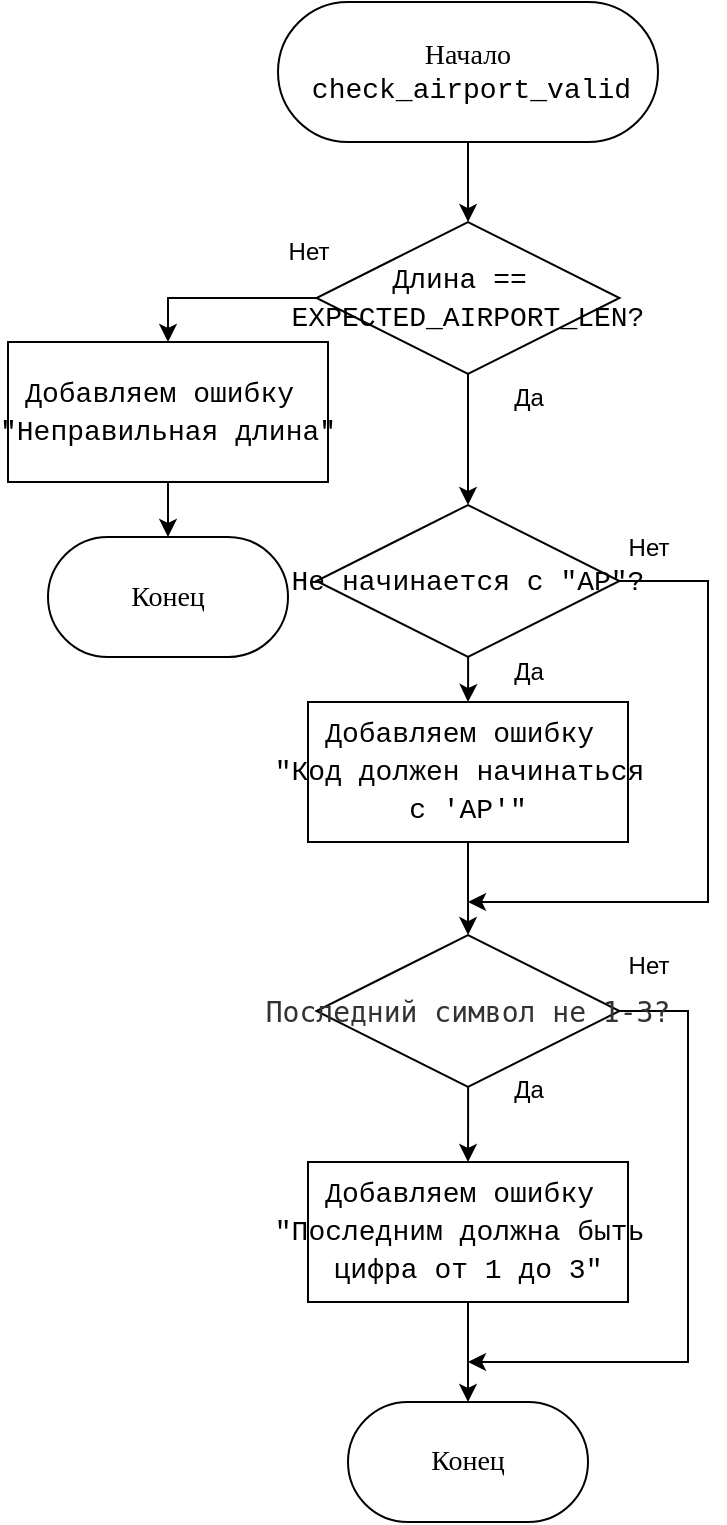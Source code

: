 <mxfile version="27.1.3">
  <diagram name="Страница — 1" id="bezCv6RrOGIs5foWLdcG">
    <mxGraphModel dx="906" dy="916" grid="1" gridSize="10" guides="1" tooltips="1" connect="1" arrows="1" fold="1" page="1" pageScale="1" pageWidth="827" pageHeight="1169" math="0" shadow="0">
      <root>
        <mxCell id="0" />
        <mxCell id="1" parent="0" />
        <mxCell id="jYFIoeCahGlcGOlyRAbw-25" value="Конец" style="whiteSpace=wrap;html=1;fontSize=14;fontFamily=Consolas;rounded=1;arcSize=50;" parent="1" vertex="1">
          <mxGeometry x="170" y="417.5" width="120" height="60" as="geometry" />
        </mxCell>
        <mxCell id="jYFIoeCahGlcGOlyRAbw-32" style="edgeStyle=orthogonalEdgeStyle;rounded=0;orthogonalLoop=1;jettySize=auto;html=1;" parent="1" source="jYFIoeCahGlcGOlyRAbw-28" target="jYFIoeCahGlcGOlyRAbw-31" edge="1">
          <mxGeometry relative="1" as="geometry" />
        </mxCell>
        <mxCell id="jYFIoeCahGlcGOlyRAbw-28" value="&lt;font style=&quot;background-color: light-dark(#ffffff, var(--ge-dark-color, #121212));&quot;&gt;Начало&lt;/font&gt;&lt;div&gt;&lt;span&gt;&lt;font&gt;&amp;nbsp;&lt;/font&gt;&lt;/span&gt;&lt;span&gt;&lt;font style=&quot;color: rgb(0, 0, 0);&quot;&gt;&lt;span style=&quot;font-family: Consolas, &amp;quot;Courier New&amp;quot;, monospace; white-space: pre;&quot;&gt;check_airport_valid&lt;/span&gt;&lt;/font&gt;&lt;/span&gt;&lt;/div&gt;" style="rounded=1;whiteSpace=wrap;html=1;arcSize=50;fontFamily=Consolas;fontSize=14;" parent="1" vertex="1">
          <mxGeometry x="285" y="150" width="190" height="70" as="geometry" />
        </mxCell>
        <mxCell id="jYFIoeCahGlcGOlyRAbw-35" style="edgeStyle=orthogonalEdgeStyle;rounded=0;orthogonalLoop=1;jettySize=auto;html=1;" parent="1" source="jYFIoeCahGlcGOlyRAbw-31" target="jYFIoeCahGlcGOlyRAbw-34" edge="1">
          <mxGeometry relative="1" as="geometry">
            <Array as="points">
              <mxPoint x="230" y="298" />
            </Array>
          </mxGeometry>
        </mxCell>
        <mxCell id="jYFIoeCahGlcGOlyRAbw-38" style="edgeStyle=orthogonalEdgeStyle;rounded=0;orthogonalLoop=1;jettySize=auto;html=1;" parent="1" source="jYFIoeCahGlcGOlyRAbw-31" target="jYFIoeCahGlcGOlyRAbw-37" edge="1">
          <mxGeometry relative="1" as="geometry" />
        </mxCell>
        <mxCell id="jYFIoeCahGlcGOlyRAbw-31" value="&lt;div style=&quot;font-family: Consolas, &amp;quot;Courier New&amp;quot;, monospace; line-height: 19px; white-space: pre;&quot;&gt;&lt;div style=&quot;line-height: 19px;&quot;&gt;&lt;div style=&quot;line-height: 19px;&quot;&gt;&lt;div style=&quot;line-height: 19px;&quot;&gt;&lt;span&gt;&lt;font style=&quot;color: rgb(0, 0, 0);&quot;&gt;Длина == &lt;/font&gt;&lt;/span&gt;&lt;/div&gt;&lt;div style=&quot;line-height: 19px;&quot;&gt;&lt;span&gt;&lt;font style=&quot;color: rgb(0, 0, 0);&quot;&gt;EXPECTED_AIRPORT_LEN?&lt;/font&gt;&lt;/span&gt;&lt;/div&gt;&lt;/div&gt;&lt;/div&gt;&lt;/div&gt;" style="rhombus;whiteSpace=wrap;html=1;rounded=1;strokeColor=default;align=center;verticalAlign=middle;arcSize=0;fontFamily=Consolas;fontSize=14;fontColor=default;fillColor=default;" parent="1" vertex="1">
          <mxGeometry x="304.25" y="260" width="151.5" height="76" as="geometry" />
        </mxCell>
        <mxCell id="jYFIoeCahGlcGOlyRAbw-36" style="edgeStyle=orthogonalEdgeStyle;rounded=0;orthogonalLoop=1;jettySize=auto;html=1;" parent="1" source="jYFIoeCahGlcGOlyRAbw-34" target="jYFIoeCahGlcGOlyRAbw-25" edge="1">
          <mxGeometry relative="1" as="geometry" />
        </mxCell>
        <mxCell id="jYFIoeCahGlcGOlyRAbw-34" value="&lt;div style=&quot;font-family: Consolas, &amp;quot;Courier New&amp;quot;, monospace; line-height: 19px; white-space: pre;&quot;&gt;&lt;div style=&quot;&quot;&gt;Добавляем ошибку &lt;/div&gt;&lt;div style=&quot;&quot;&gt;&quot;&lt;span&gt;&lt;font style=&quot;color: rgb(0, 0, 0);&quot;&gt;Неправильная длина&lt;/font&gt;&lt;/span&gt;&lt;span style=&quot;background-color: transparent; color: light-dark(rgb(0, 0, 0), rgb(255, 255, 255));&quot;&gt;&quot;&lt;/span&gt;&lt;br&gt;&lt;/div&gt;&lt;/div&gt;" style="whiteSpace=wrap;html=1;fontSize=14;fontFamily=Consolas;rounded=1;arcSize=0;" parent="1" vertex="1">
          <mxGeometry x="150" y="320" width="160" height="70" as="geometry" />
        </mxCell>
        <mxCell id="jYFIoeCahGlcGOlyRAbw-40" style="edgeStyle=orthogonalEdgeStyle;rounded=0;orthogonalLoop=1;jettySize=auto;html=1;" parent="1" source="jYFIoeCahGlcGOlyRAbw-37" target="jYFIoeCahGlcGOlyRAbw-39" edge="1">
          <mxGeometry relative="1" as="geometry" />
        </mxCell>
        <mxCell id="jYFIoeCahGlcGOlyRAbw-44" style="edgeStyle=orthogonalEdgeStyle;rounded=0;orthogonalLoop=1;jettySize=auto;html=1;" parent="1" source="jYFIoeCahGlcGOlyRAbw-37" edge="1">
          <mxGeometry relative="1" as="geometry">
            <mxPoint x="380" y="600" as="targetPoint" />
            <Array as="points">
              <mxPoint x="500" y="440" />
              <mxPoint x="500" y="600" />
              <mxPoint x="380" y="600" />
            </Array>
          </mxGeometry>
        </mxCell>
        <mxCell id="jYFIoeCahGlcGOlyRAbw-37" value="&lt;div style=&quot;font-family: Consolas, &amp;quot;Courier New&amp;quot;, monospace; line-height: 19px; white-space: pre;&quot;&gt;&lt;div style=&quot;line-height: 19px;&quot;&gt;&lt;div style=&quot;line-height: 19px;&quot;&gt;&lt;div style=&quot;line-height: 19px;&quot;&gt;&lt;span&gt;&lt;font style=&quot;color: rgb(0, 0, 0);&quot;&gt;Не начинается с &quot;AP&quot;?&lt;/font&gt;&lt;/span&gt;&lt;/div&gt;&lt;/div&gt;&lt;/div&gt;&lt;/div&gt;" style="rhombus;whiteSpace=wrap;html=1;rounded=1;strokeColor=default;align=center;verticalAlign=middle;arcSize=0;fontFamily=Consolas;fontSize=14;fontColor=default;fillColor=default;" parent="1" vertex="1">
          <mxGeometry x="304.25" y="401.5" width="151.5" height="76" as="geometry" />
        </mxCell>
        <mxCell id="jYFIoeCahGlcGOlyRAbw-47" style="edgeStyle=orthogonalEdgeStyle;rounded=0;orthogonalLoop=1;jettySize=auto;html=1;" parent="1" source="jYFIoeCahGlcGOlyRAbw-39" target="jYFIoeCahGlcGOlyRAbw-46" edge="1">
          <mxGeometry relative="1" as="geometry" />
        </mxCell>
        <mxCell id="jYFIoeCahGlcGOlyRAbw-39" value="&lt;div style=&quot;font-family: Consolas, &amp;quot;Courier New&amp;quot;, monospace; line-height: 19px; white-space: pre;&quot;&gt;&lt;div style=&quot;&quot;&gt;Добавляем ошибку &lt;/div&gt;&lt;div style=&quot;&quot;&gt;&quot;&lt;span&gt;&lt;font style=&quot;color: rgb(0, 0, 0);&quot;&gt;Код должен начинаться &lt;/font&gt;&lt;/span&gt;&lt;/div&gt;&lt;div style=&quot;&quot;&gt;&lt;span&gt;&lt;font style=&quot;color: rgb(0, 0, 0);&quot;&gt;с &#39;AP&#39;&lt;/font&gt;&lt;/span&gt;&lt;span style=&quot;background-color: transparent; color: light-dark(rgb(0, 0, 0), rgb(255, 255, 255));&quot;&gt;&quot;&lt;/span&gt;&lt;br&gt;&lt;/div&gt;&lt;/div&gt;" style="whiteSpace=wrap;html=1;fontSize=14;fontFamily=Consolas;rounded=1;arcSize=0;" parent="1" vertex="1">
          <mxGeometry x="300" y="500" width="160" height="70" as="geometry" />
        </mxCell>
        <mxCell id="jYFIoeCahGlcGOlyRAbw-49" style="edgeStyle=orthogonalEdgeStyle;rounded=0;orthogonalLoop=1;jettySize=auto;html=1;" parent="1" source="jYFIoeCahGlcGOlyRAbw-46" target="jYFIoeCahGlcGOlyRAbw-48" edge="1">
          <mxGeometry relative="1" as="geometry" />
        </mxCell>
        <mxCell id="jYFIoeCahGlcGOlyRAbw-50" style="edgeStyle=orthogonalEdgeStyle;rounded=0;orthogonalLoop=1;jettySize=auto;html=1;" parent="1" source="jYFIoeCahGlcGOlyRAbw-46" edge="1">
          <mxGeometry relative="1" as="geometry">
            <mxPoint x="380" y="830" as="targetPoint" />
            <Array as="points">
              <mxPoint x="490" y="655" />
              <mxPoint x="490" y="830" />
              <mxPoint x="390" y="830" />
            </Array>
          </mxGeometry>
        </mxCell>
        <mxCell id="jYFIoeCahGlcGOlyRAbw-46" value="&lt;div style=&quot;line-height: 19px; white-space: pre;&quot;&gt;&lt;div style=&quot;line-height: 19px;&quot;&gt;&lt;div style=&quot;line-height: 19px;&quot;&gt;&lt;div style=&quot;line-height: 19px;&quot;&gt;&lt;span style=&quot;color: rgb(51, 51, 51); white-space-collapse: collapse;&quot;&gt;&lt;font face=&quot;Consolas, Monaco, Andale Mono, Ubuntu Mono, monospace&quot;&gt;Последний символ не 1-3?&lt;/font&gt;&lt;/span&gt;&lt;/div&gt;&lt;/div&gt;&lt;/div&gt;&lt;/div&gt;" style="rhombus;whiteSpace=wrap;html=1;rounded=1;strokeColor=default;align=center;verticalAlign=middle;arcSize=0;fontFamily=Consolas;fontSize=14;fontColor=default;fillColor=default;" parent="1" vertex="1">
          <mxGeometry x="304.25" y="616.5" width="151.5" height="76" as="geometry" />
        </mxCell>
        <mxCell id="jYFIoeCahGlcGOlyRAbw-52" style="edgeStyle=orthogonalEdgeStyle;rounded=0;orthogonalLoop=1;jettySize=auto;html=1;" parent="1" source="jYFIoeCahGlcGOlyRAbw-48" target="jYFIoeCahGlcGOlyRAbw-51" edge="1">
          <mxGeometry relative="1" as="geometry" />
        </mxCell>
        <mxCell id="jYFIoeCahGlcGOlyRAbw-48" value="&lt;div style=&quot;font-family: Consolas, &amp;quot;Courier New&amp;quot;, monospace; line-height: 19px; white-space: pre;&quot;&gt;&lt;div style=&quot;&quot;&gt;Добавляем ошибку &lt;/div&gt;&lt;div style=&quot;&quot;&gt;&quot;Последним должна быть &lt;/div&gt;&lt;div style=&quot;&quot;&gt;цифра от 1 до 3&lt;span style=&quot;background-color: transparent; color: light-dark(rgb(0, 0, 0), rgb(255, 255, 255));&quot;&gt;&quot;&lt;/span&gt;&lt;/div&gt;&lt;/div&gt;" style="whiteSpace=wrap;html=1;fontSize=14;fontFamily=Consolas;rounded=1;arcSize=0;" parent="1" vertex="1">
          <mxGeometry x="300" y="730" width="160" height="70" as="geometry" />
        </mxCell>
        <mxCell id="jYFIoeCahGlcGOlyRAbw-51" value="Конец" style="whiteSpace=wrap;html=1;fontSize=14;fontFamily=Consolas;rounded=1;arcSize=50;" parent="1" vertex="1">
          <mxGeometry x="320" y="850" width="120" height="60" as="geometry" />
        </mxCell>
        <mxCell id="pNX6brH_oMkoawvv9cRB-1" value="Да" style="text;html=1;align=center;verticalAlign=middle;resizable=0;points=[];autosize=1;strokeColor=none;fillColor=none;" vertex="1" parent="1">
          <mxGeometry x="390" y="470" width="40" height="30" as="geometry" />
        </mxCell>
        <mxCell id="pNX6brH_oMkoawvv9cRB-2" value="Нет" style="text;html=1;align=center;verticalAlign=middle;resizable=0;points=[];autosize=1;strokeColor=none;fillColor=none;" vertex="1" parent="1">
          <mxGeometry x="450" y="407.5" width="40" height="30" as="geometry" />
        </mxCell>
        <mxCell id="pNX6brH_oMkoawvv9cRB-3" value="Да" style="text;html=1;align=center;verticalAlign=middle;resizable=0;points=[];autosize=1;strokeColor=none;fillColor=none;" vertex="1" parent="1">
          <mxGeometry x="390" y="679" width="40" height="30" as="geometry" />
        </mxCell>
        <mxCell id="pNX6brH_oMkoawvv9cRB-4" value="Нет" style="text;html=1;align=center;verticalAlign=middle;resizable=0;points=[];autosize=1;strokeColor=none;fillColor=none;" vertex="1" parent="1">
          <mxGeometry x="450" y="616.5" width="40" height="30" as="geometry" />
        </mxCell>
        <mxCell id="pNX6brH_oMkoawvv9cRB-5" value="Да" style="text;html=1;align=center;verticalAlign=middle;resizable=0;points=[];autosize=1;strokeColor=none;fillColor=none;" vertex="1" parent="1">
          <mxGeometry x="390" y="332.5" width="40" height="30" as="geometry" />
        </mxCell>
        <mxCell id="pNX6brH_oMkoawvv9cRB-6" value="Нет" style="text;html=1;align=center;verticalAlign=middle;resizable=0;points=[];autosize=1;strokeColor=none;fillColor=none;" vertex="1" parent="1">
          <mxGeometry x="280" y="260" width="40" height="30" as="geometry" />
        </mxCell>
      </root>
    </mxGraphModel>
  </diagram>
</mxfile>
